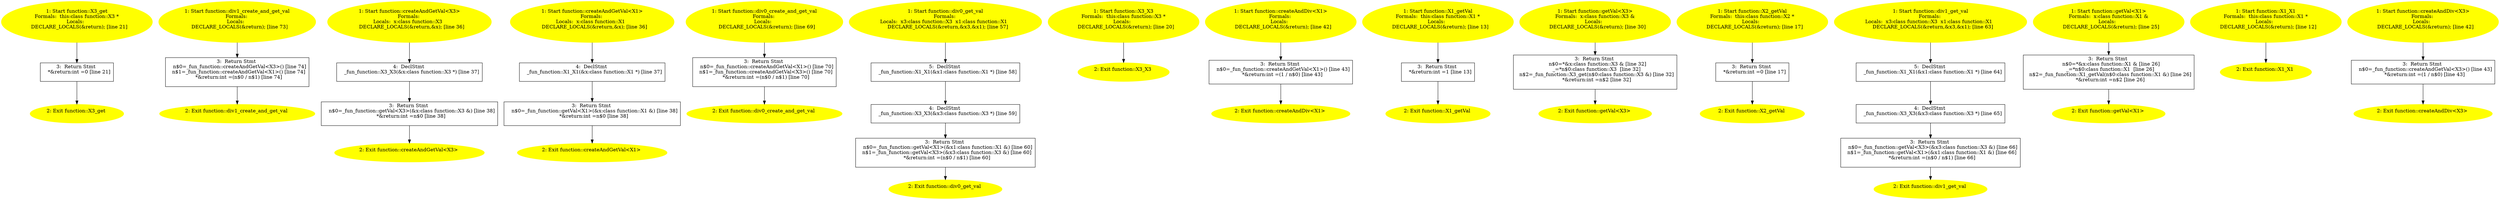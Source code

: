 /* @generated */
digraph iCFG {
"function::X3_get(_ZN8function2X33getEv).36ddcd58af5a86b9c0b85830a216fad3_3" [label="3:  Return Stmt \n   *&return:int =0 [line 21]\n " shape="box"]
	

	 "function::X3_get(_ZN8function2X33getEv).36ddcd58af5a86b9c0b85830a216fad3_3" -> "function::X3_get(_ZN8function2X33getEv).36ddcd58af5a86b9c0b85830a216fad3_2" ;
"function::X3_get(_ZN8function2X33getEv).36ddcd58af5a86b9c0b85830a216fad3_2" [label="2: Exit function::X3_get \n  " color=yellow style=filled]
	

"function::X3_get(_ZN8function2X33getEv).36ddcd58af5a86b9c0b85830a216fad3_1" [label="1: Start function::X3_get\nFormals:  this:class function::X3 *\nLocals:  \n   DECLARE_LOCALS(&return); [line 21]\n " color=yellow style=filled]
	

	 "function::X3_get(_ZN8function2X33getEv).36ddcd58af5a86b9c0b85830a216fad3_1" -> "function::X3_get(_ZN8function2X33getEv).36ddcd58af5a86b9c0b85830a216fad3_3" ;
"function::div1_create_and_get_val{d41d8cd98f00b204e9800998ecf8427e_ZN8function23div1_create_and_get_.196671f44f478621c0c5fce9d52e470d_3" [label="3:  Return Stmt \n   n$0=_fun_function::createAndGetVal<X3>() [line 74]\n  n$1=_fun_function::createAndGetVal<X1>() [line 74]\n  *&return:int =(n$0 / n$1) [line 74]\n " shape="box"]
	

	 "function::div1_create_and_get_val{d41d8cd98f00b204e9800998ecf8427e_ZN8function23div1_create_and_get_.196671f44f478621c0c5fce9d52e470d_3" -> "function::div1_create_and_get_val{d41d8cd98f00b204e9800998ecf8427e_ZN8function23div1_create_and_get_.196671f44f478621c0c5fce9d52e470d_2" ;
"function::div1_create_and_get_val{d41d8cd98f00b204e9800998ecf8427e_ZN8function23div1_create_and_get_.196671f44f478621c0c5fce9d52e470d_2" [label="2: Exit function::div1_create_and_get_val \n  " color=yellow style=filled]
	

"function::div1_create_and_get_val{d41d8cd98f00b204e9800998ecf8427e_ZN8function23div1_create_and_get_.196671f44f478621c0c5fce9d52e470d_1" [label="1: Start function::div1_create_and_get_val\nFormals: \nLocals:  \n   DECLARE_LOCALS(&return); [line 73]\n " color=yellow style=filled]
	

	 "function::div1_create_and_get_val{d41d8cd98f00b204e9800998ecf8427e_ZN8function23div1_create_and_get_.196671f44f478621c0c5fce9d52e470d_1" -> "function::div1_create_and_get_val{d41d8cd98f00b204e9800998ecf8427e_ZN8function23div1_create_and_get_.196671f44f478621c0c5fce9d52e470d_3" ;
"function::createAndGetVal<X3>{d41d8cd98f00b204e9800998ecf8427e_ZN8function15createAndGetValINS_2X3EE.63af77a93435d1c46d66bada1e53b609_4" [label="4:  DeclStmt \n   _fun_function::X3_X3(&x:class function::X3 *) [line 37]\n " shape="box"]
	

	 "function::createAndGetVal<X3>{d41d8cd98f00b204e9800998ecf8427e_ZN8function15createAndGetValINS_2X3EE.63af77a93435d1c46d66bada1e53b609_4" -> "function::createAndGetVal<X3>{d41d8cd98f00b204e9800998ecf8427e_ZN8function15createAndGetValINS_2X3EE.63af77a93435d1c46d66bada1e53b609_3" ;
"function::createAndGetVal<X3>{d41d8cd98f00b204e9800998ecf8427e_ZN8function15createAndGetValINS_2X3EE.63af77a93435d1c46d66bada1e53b609_3" [label="3:  Return Stmt \n   n$0=_fun_function::getVal<X3>(&x:class function::X3 &) [line 38]\n  *&return:int =n$0 [line 38]\n " shape="box"]
	

	 "function::createAndGetVal<X3>{d41d8cd98f00b204e9800998ecf8427e_ZN8function15createAndGetValINS_2X3EE.63af77a93435d1c46d66bada1e53b609_3" -> "function::createAndGetVal<X3>{d41d8cd98f00b204e9800998ecf8427e_ZN8function15createAndGetValINS_2X3EE.63af77a93435d1c46d66bada1e53b609_2" ;
"function::createAndGetVal<X3>{d41d8cd98f00b204e9800998ecf8427e_ZN8function15createAndGetValINS_2X3EE.63af77a93435d1c46d66bada1e53b609_2" [label="2: Exit function::createAndGetVal<X3> \n  " color=yellow style=filled]
	

"function::createAndGetVal<X3>{d41d8cd98f00b204e9800998ecf8427e_ZN8function15createAndGetValINS_2X3EE.63af77a93435d1c46d66bada1e53b609_1" [label="1: Start function::createAndGetVal<X3>\nFormals: \nLocals:  x:class function::X3  \n   DECLARE_LOCALS(&return,&x); [line 36]\n " color=yellow style=filled]
	

	 "function::createAndGetVal<X3>{d41d8cd98f00b204e9800998ecf8427e_ZN8function15createAndGetValINS_2X3EE.63af77a93435d1c46d66bada1e53b609_1" -> "function::createAndGetVal<X3>{d41d8cd98f00b204e9800998ecf8427e_ZN8function15createAndGetValINS_2X3EE.63af77a93435d1c46d66bada1e53b609_4" ;
"function::createAndGetVal<X1>{d41d8cd98f00b204e9800998ecf8427e_ZN8function15createAndGetValINS_2X1EE.72b32ba2c801b1fadf7af44dbf7cb2d2_4" [label="4:  DeclStmt \n   _fun_function::X1_X1(&x:class function::X1 *) [line 37]\n " shape="box"]
	

	 "function::createAndGetVal<X1>{d41d8cd98f00b204e9800998ecf8427e_ZN8function15createAndGetValINS_2X1EE.72b32ba2c801b1fadf7af44dbf7cb2d2_4" -> "function::createAndGetVal<X1>{d41d8cd98f00b204e9800998ecf8427e_ZN8function15createAndGetValINS_2X1EE.72b32ba2c801b1fadf7af44dbf7cb2d2_3" ;
"function::createAndGetVal<X1>{d41d8cd98f00b204e9800998ecf8427e_ZN8function15createAndGetValINS_2X1EE.72b32ba2c801b1fadf7af44dbf7cb2d2_3" [label="3:  Return Stmt \n   n$0=_fun_function::getVal<X1>(&x:class function::X1 &) [line 38]\n  *&return:int =n$0 [line 38]\n " shape="box"]
	

	 "function::createAndGetVal<X1>{d41d8cd98f00b204e9800998ecf8427e_ZN8function15createAndGetValINS_2X1EE.72b32ba2c801b1fadf7af44dbf7cb2d2_3" -> "function::createAndGetVal<X1>{d41d8cd98f00b204e9800998ecf8427e_ZN8function15createAndGetValINS_2X1EE.72b32ba2c801b1fadf7af44dbf7cb2d2_2" ;
"function::createAndGetVal<X1>{d41d8cd98f00b204e9800998ecf8427e_ZN8function15createAndGetValINS_2X1EE.72b32ba2c801b1fadf7af44dbf7cb2d2_2" [label="2: Exit function::createAndGetVal<X1> \n  " color=yellow style=filled]
	

"function::createAndGetVal<X1>{d41d8cd98f00b204e9800998ecf8427e_ZN8function15createAndGetValINS_2X1EE.72b32ba2c801b1fadf7af44dbf7cb2d2_1" [label="1: Start function::createAndGetVal<X1>\nFormals: \nLocals:  x:class function::X1  \n   DECLARE_LOCALS(&return,&x); [line 36]\n " color=yellow style=filled]
	

	 "function::createAndGetVal<X1>{d41d8cd98f00b204e9800998ecf8427e_ZN8function15createAndGetValINS_2X1EE.72b32ba2c801b1fadf7af44dbf7cb2d2_1" -> "function::createAndGetVal<X1>{d41d8cd98f00b204e9800998ecf8427e_ZN8function15createAndGetValINS_2X1EE.72b32ba2c801b1fadf7af44dbf7cb2d2_4" ;
"function::div0_create_and_get_val{d41d8cd98f00b204e9800998ecf8427e_ZN8function23div0_create_and_get_.28e59ca4d77f643eebc2ef038ba892be_3" [label="3:  Return Stmt \n   n$0=_fun_function::createAndGetVal<X1>() [line 70]\n  n$1=_fun_function::createAndGetVal<X3>() [line 70]\n  *&return:int =(n$0 / n$1) [line 70]\n " shape="box"]
	

	 "function::div0_create_and_get_val{d41d8cd98f00b204e9800998ecf8427e_ZN8function23div0_create_and_get_.28e59ca4d77f643eebc2ef038ba892be_3" -> "function::div0_create_and_get_val{d41d8cd98f00b204e9800998ecf8427e_ZN8function23div0_create_and_get_.28e59ca4d77f643eebc2ef038ba892be_2" ;
"function::div0_create_and_get_val{d41d8cd98f00b204e9800998ecf8427e_ZN8function23div0_create_and_get_.28e59ca4d77f643eebc2ef038ba892be_2" [label="2: Exit function::div0_create_and_get_val \n  " color=yellow style=filled]
	

"function::div0_create_and_get_val{d41d8cd98f00b204e9800998ecf8427e_ZN8function23div0_create_and_get_.28e59ca4d77f643eebc2ef038ba892be_1" [label="1: Start function::div0_create_and_get_val\nFormals: \nLocals:  \n   DECLARE_LOCALS(&return); [line 69]\n " color=yellow style=filled]
	

	 "function::div0_create_and_get_val{d41d8cd98f00b204e9800998ecf8427e_ZN8function23div0_create_and_get_.28e59ca4d77f643eebc2ef038ba892be_1" -> "function::div0_create_and_get_val{d41d8cd98f00b204e9800998ecf8427e_ZN8function23div0_create_and_get_.28e59ca4d77f643eebc2ef038ba892be_3" ;
"function::div0_get_val{d41d8cd98f00b204e9800998ecf8427e_ZN8function12div0_get_valEv}.5f9a22249598bb83d4e5a52d3e0f6561_5" [label="5:  DeclStmt \n   _fun_function::X1_X1(&x1:class function::X1 *) [line 58]\n " shape="box"]
	

	 "function::div0_get_val{d41d8cd98f00b204e9800998ecf8427e_ZN8function12div0_get_valEv}.5f9a22249598bb83d4e5a52d3e0f6561_5" -> "function::div0_get_val{d41d8cd98f00b204e9800998ecf8427e_ZN8function12div0_get_valEv}.5f9a22249598bb83d4e5a52d3e0f6561_4" ;
"function::div0_get_val{d41d8cd98f00b204e9800998ecf8427e_ZN8function12div0_get_valEv}.5f9a22249598bb83d4e5a52d3e0f6561_4" [label="4:  DeclStmt \n   _fun_function::X3_X3(&x3:class function::X3 *) [line 59]\n " shape="box"]
	

	 "function::div0_get_val{d41d8cd98f00b204e9800998ecf8427e_ZN8function12div0_get_valEv}.5f9a22249598bb83d4e5a52d3e0f6561_4" -> "function::div0_get_val{d41d8cd98f00b204e9800998ecf8427e_ZN8function12div0_get_valEv}.5f9a22249598bb83d4e5a52d3e0f6561_3" ;
"function::div0_get_val{d41d8cd98f00b204e9800998ecf8427e_ZN8function12div0_get_valEv}.5f9a22249598bb83d4e5a52d3e0f6561_3" [label="3:  Return Stmt \n   n$0=_fun_function::getVal<X1>(&x1:class function::X1 &) [line 60]\n  n$1=_fun_function::getVal<X3>(&x3:class function::X3 &) [line 60]\n  *&return:int =(n$0 / n$1) [line 60]\n " shape="box"]
	

	 "function::div0_get_val{d41d8cd98f00b204e9800998ecf8427e_ZN8function12div0_get_valEv}.5f9a22249598bb83d4e5a52d3e0f6561_3" -> "function::div0_get_val{d41d8cd98f00b204e9800998ecf8427e_ZN8function12div0_get_valEv}.5f9a22249598bb83d4e5a52d3e0f6561_2" ;
"function::div0_get_val{d41d8cd98f00b204e9800998ecf8427e_ZN8function12div0_get_valEv}.5f9a22249598bb83d4e5a52d3e0f6561_2" [label="2: Exit function::div0_get_val \n  " color=yellow style=filled]
	

"function::div0_get_val{d41d8cd98f00b204e9800998ecf8427e_ZN8function12div0_get_valEv}.5f9a22249598bb83d4e5a52d3e0f6561_1" [label="1: Start function::div0_get_val\nFormals: \nLocals:  x3:class function::X3  x1:class function::X1  \n   DECLARE_LOCALS(&return,&x3,&x1); [line 57]\n " color=yellow style=filled]
	

	 "function::div0_get_val{d41d8cd98f00b204e9800998ecf8427e_ZN8function12div0_get_valEv}.5f9a22249598bb83d4e5a52d3e0f6561_1" -> "function::div0_get_val{d41d8cd98f00b204e9800998ecf8427e_ZN8function12div0_get_valEv}.5f9a22249598bb83d4e5a52d3e0f6561_5" ;
"function::X3_X3{_ZN8function2X3C1Ev}.8dd5b7e648f6e1760b4365f3e42720db_2" [label="2: Exit function::X3_X3 \n  " color=yellow style=filled]
	

"function::X3_X3{_ZN8function2X3C1Ev}.8dd5b7e648f6e1760b4365f3e42720db_1" [label="1: Start function::X3_X3\nFormals:  this:class function::X3 *\nLocals:  \n   DECLARE_LOCALS(&return); [line 20]\n " color=yellow style=filled]
	

	 "function::X3_X3{_ZN8function2X3C1Ev}.8dd5b7e648f6e1760b4365f3e42720db_1" -> "function::X3_X3{_ZN8function2X3C1Ev}.8dd5b7e648f6e1760b4365f3e42720db_2" ;
"function::createAndDiv<X1>{d41d8cd98f00b204e9800998ecf8427e_ZN8function12createAndDivINS_2X1EEEiv}.d6152111f53dea444f73eff8f799b058_3" [label="3:  Return Stmt \n   n$0=_fun_function::createAndGetVal<X1>() [line 43]\n  *&return:int =(1 / n$0) [line 43]\n " shape="box"]
	

	 "function::createAndDiv<X1>{d41d8cd98f00b204e9800998ecf8427e_ZN8function12createAndDivINS_2X1EEEiv}.d6152111f53dea444f73eff8f799b058_3" -> "function::createAndDiv<X1>{d41d8cd98f00b204e9800998ecf8427e_ZN8function12createAndDivINS_2X1EEEiv}.d6152111f53dea444f73eff8f799b058_2" ;
"function::createAndDiv<X1>{d41d8cd98f00b204e9800998ecf8427e_ZN8function12createAndDivINS_2X1EEEiv}.d6152111f53dea444f73eff8f799b058_2" [label="2: Exit function::createAndDiv<X1> \n  " color=yellow style=filled]
	

"function::createAndDiv<X1>{d41d8cd98f00b204e9800998ecf8427e_ZN8function12createAndDivINS_2X1EEEiv}.d6152111f53dea444f73eff8f799b058_1" [label="1: Start function::createAndDiv<X1>\nFormals: \nLocals:  \n   DECLARE_LOCALS(&return); [line 42]\n " color=yellow style=filled]
	

	 "function::createAndDiv<X1>{d41d8cd98f00b204e9800998ecf8427e_ZN8function12createAndDivINS_2X1EEEiv}.d6152111f53dea444f73eff8f799b058_1" -> "function::createAndDiv<X1>{d41d8cd98f00b204e9800998ecf8427e_ZN8function12createAndDivINS_2X1EEEiv}.d6152111f53dea444f73eff8f799b058_3" ;
"function::X1_getVal(_ZN8function2X16getValEv).e9f63e9946adfb180c8a1aa70b5f67be_3" [label="3:  Return Stmt \n   *&return:int =1 [line 13]\n " shape="box"]
	

	 "function::X1_getVal(_ZN8function2X16getValEv).e9f63e9946adfb180c8a1aa70b5f67be_3" -> "function::X1_getVal(_ZN8function2X16getValEv).e9f63e9946adfb180c8a1aa70b5f67be_2" ;
"function::X1_getVal(_ZN8function2X16getValEv).e9f63e9946adfb180c8a1aa70b5f67be_2" [label="2: Exit function::X1_getVal \n  " color=yellow style=filled]
	

"function::X1_getVal(_ZN8function2X16getValEv).e9f63e9946adfb180c8a1aa70b5f67be_1" [label="1: Start function::X1_getVal\nFormals:  this:class function::X1 *\nLocals:  \n   DECLARE_LOCALS(&return); [line 13]\n " color=yellow style=filled]
	

	 "function::X1_getVal(_ZN8function2X16getValEv).e9f63e9946adfb180c8a1aa70b5f67be_1" -> "function::X1_getVal(_ZN8function2X16getValEv).e9f63e9946adfb180c8a1aa70b5f67be_3" ;
"function::getVal<X3>{d41d8cd98f00b204e9800998ecf8427e_ZN8function6getValINS_2X3EEEiRT_}.2c1638059f708e038669a56ed439a868_3" [label="3:  Return Stmt \n   n$0=*&x:class function::X3 & [line 32]\n  _=*n$0:class function::X3  [line 32]\n  n$2=_fun_function::X3_get(n$0:class function::X3 &) [line 32]\n  *&return:int =n$2 [line 32]\n " shape="box"]
	

	 "function::getVal<X3>{d41d8cd98f00b204e9800998ecf8427e_ZN8function6getValINS_2X3EEEiRT_}.2c1638059f708e038669a56ed439a868_3" -> "function::getVal<X3>{d41d8cd98f00b204e9800998ecf8427e_ZN8function6getValINS_2X3EEEiRT_}.2c1638059f708e038669a56ed439a868_2" ;
"function::getVal<X3>{d41d8cd98f00b204e9800998ecf8427e_ZN8function6getValINS_2X3EEEiRT_}.2c1638059f708e038669a56ed439a868_2" [label="2: Exit function::getVal<X3> \n  " color=yellow style=filled]
	

"function::getVal<X3>{d41d8cd98f00b204e9800998ecf8427e_ZN8function6getValINS_2X3EEEiRT_}.2c1638059f708e038669a56ed439a868_1" [label="1: Start function::getVal<X3>\nFormals:  x:class function::X3 &\nLocals:  \n   DECLARE_LOCALS(&return); [line 30]\n " color=yellow style=filled]
	

	 "function::getVal<X3>{d41d8cd98f00b204e9800998ecf8427e_ZN8function6getValINS_2X3EEEiRT_}.2c1638059f708e038669a56ed439a868_1" -> "function::getVal<X3>{d41d8cd98f00b204e9800998ecf8427e_ZN8function6getValINS_2X3EEEiRT_}.2c1638059f708e038669a56ed439a868_3" ;
"function::X2_getVal(_ZN8function2X26getValEv).08a78a7624b8c528a9115d6545ca7d87_3" [label="3:  Return Stmt \n   *&return:int =0 [line 17]\n " shape="box"]
	

	 "function::X2_getVal(_ZN8function2X26getValEv).08a78a7624b8c528a9115d6545ca7d87_3" -> "function::X2_getVal(_ZN8function2X26getValEv).08a78a7624b8c528a9115d6545ca7d87_2" ;
"function::X2_getVal(_ZN8function2X26getValEv).08a78a7624b8c528a9115d6545ca7d87_2" [label="2: Exit function::X2_getVal \n  " color=yellow style=filled]
	

"function::X2_getVal(_ZN8function2X26getValEv).08a78a7624b8c528a9115d6545ca7d87_1" [label="1: Start function::X2_getVal\nFormals:  this:class function::X2 *\nLocals:  \n   DECLARE_LOCALS(&return); [line 17]\n " color=yellow style=filled]
	

	 "function::X2_getVal(_ZN8function2X26getValEv).08a78a7624b8c528a9115d6545ca7d87_1" -> "function::X2_getVal(_ZN8function2X26getValEv).08a78a7624b8c528a9115d6545ca7d87_3" ;
"function::div1_get_val{d41d8cd98f00b204e9800998ecf8427e_ZN8function12div1_get_valEv}.0893885c4d68df45bb6a2173025afb22_5" [label="5:  DeclStmt \n   _fun_function::X1_X1(&x1:class function::X1 *) [line 64]\n " shape="box"]
	

	 "function::div1_get_val{d41d8cd98f00b204e9800998ecf8427e_ZN8function12div1_get_valEv}.0893885c4d68df45bb6a2173025afb22_5" -> "function::div1_get_val{d41d8cd98f00b204e9800998ecf8427e_ZN8function12div1_get_valEv}.0893885c4d68df45bb6a2173025afb22_4" ;
"function::div1_get_val{d41d8cd98f00b204e9800998ecf8427e_ZN8function12div1_get_valEv}.0893885c4d68df45bb6a2173025afb22_4" [label="4:  DeclStmt \n   _fun_function::X3_X3(&x3:class function::X3 *) [line 65]\n " shape="box"]
	

	 "function::div1_get_val{d41d8cd98f00b204e9800998ecf8427e_ZN8function12div1_get_valEv}.0893885c4d68df45bb6a2173025afb22_4" -> "function::div1_get_val{d41d8cd98f00b204e9800998ecf8427e_ZN8function12div1_get_valEv}.0893885c4d68df45bb6a2173025afb22_3" ;
"function::div1_get_val{d41d8cd98f00b204e9800998ecf8427e_ZN8function12div1_get_valEv}.0893885c4d68df45bb6a2173025afb22_3" [label="3:  Return Stmt \n   n$0=_fun_function::getVal<X3>(&x3:class function::X3 &) [line 66]\n  n$1=_fun_function::getVal<X1>(&x1:class function::X1 &) [line 66]\n  *&return:int =(n$0 / n$1) [line 66]\n " shape="box"]
	

	 "function::div1_get_val{d41d8cd98f00b204e9800998ecf8427e_ZN8function12div1_get_valEv}.0893885c4d68df45bb6a2173025afb22_3" -> "function::div1_get_val{d41d8cd98f00b204e9800998ecf8427e_ZN8function12div1_get_valEv}.0893885c4d68df45bb6a2173025afb22_2" ;
"function::div1_get_val{d41d8cd98f00b204e9800998ecf8427e_ZN8function12div1_get_valEv}.0893885c4d68df45bb6a2173025afb22_2" [label="2: Exit function::div1_get_val \n  " color=yellow style=filled]
	

"function::div1_get_val{d41d8cd98f00b204e9800998ecf8427e_ZN8function12div1_get_valEv}.0893885c4d68df45bb6a2173025afb22_1" [label="1: Start function::div1_get_val\nFormals: \nLocals:  x3:class function::X3  x1:class function::X1  \n   DECLARE_LOCALS(&return,&x3,&x1); [line 63]\n " color=yellow style=filled]
	

	 "function::div1_get_val{d41d8cd98f00b204e9800998ecf8427e_ZN8function12div1_get_valEv}.0893885c4d68df45bb6a2173025afb22_1" -> "function::div1_get_val{d41d8cd98f00b204e9800998ecf8427e_ZN8function12div1_get_valEv}.0893885c4d68df45bb6a2173025afb22_5" ;
"function::getVal<X1>{d41d8cd98f00b204e9800998ecf8427e_ZN8function6getValINS_2X1EEEiRT_}.74c27739e8cb13470b8ad4edd34019b5_3" [label="3:  Return Stmt \n   n$0=*&x:class function::X1 & [line 26]\n  _=*n$0:class function::X1  [line 26]\n  n$2=_fun_function::X1_getVal(n$0:class function::X1 &) [line 26]\n  *&return:int =n$2 [line 26]\n " shape="box"]
	

	 "function::getVal<X1>{d41d8cd98f00b204e9800998ecf8427e_ZN8function6getValINS_2X1EEEiRT_}.74c27739e8cb13470b8ad4edd34019b5_3" -> "function::getVal<X1>{d41d8cd98f00b204e9800998ecf8427e_ZN8function6getValINS_2X1EEEiRT_}.74c27739e8cb13470b8ad4edd34019b5_2" ;
"function::getVal<X1>{d41d8cd98f00b204e9800998ecf8427e_ZN8function6getValINS_2X1EEEiRT_}.74c27739e8cb13470b8ad4edd34019b5_2" [label="2: Exit function::getVal<X1> \n  " color=yellow style=filled]
	

"function::getVal<X1>{d41d8cd98f00b204e9800998ecf8427e_ZN8function6getValINS_2X1EEEiRT_}.74c27739e8cb13470b8ad4edd34019b5_1" [label="1: Start function::getVal<X1>\nFormals:  x:class function::X1 &\nLocals:  \n   DECLARE_LOCALS(&return); [line 25]\n " color=yellow style=filled]
	

	 "function::getVal<X1>{d41d8cd98f00b204e9800998ecf8427e_ZN8function6getValINS_2X1EEEiRT_}.74c27739e8cb13470b8ad4edd34019b5_1" -> "function::getVal<X1>{d41d8cd98f00b204e9800998ecf8427e_ZN8function6getValINS_2X1EEEiRT_}.74c27739e8cb13470b8ad4edd34019b5_3" ;
"function::X1_X1{_ZN8function2X1C1Ev}.2af0b35268d3226ea8d5932e7ebc85b9_2" [label="2: Exit function::X1_X1 \n  " color=yellow style=filled]
	

"function::X1_X1{_ZN8function2X1C1Ev}.2af0b35268d3226ea8d5932e7ebc85b9_1" [label="1: Start function::X1_X1\nFormals:  this:class function::X1 *\nLocals:  \n   DECLARE_LOCALS(&return); [line 12]\n " color=yellow style=filled]
	

	 "function::X1_X1{_ZN8function2X1C1Ev}.2af0b35268d3226ea8d5932e7ebc85b9_1" -> "function::X1_X1{_ZN8function2X1C1Ev}.2af0b35268d3226ea8d5932e7ebc85b9_2" ;
"function::createAndDiv<X3>{d41d8cd98f00b204e9800998ecf8427e_ZN8function12createAndDivINS_2X3EEEiv}.8c98e792f12fc95b93d3d09a56f0fa20_3" [label="3:  Return Stmt \n   n$0=_fun_function::createAndGetVal<X3>() [line 43]\n  *&return:int =(1 / n$0) [line 43]\n " shape="box"]
	

	 "function::createAndDiv<X3>{d41d8cd98f00b204e9800998ecf8427e_ZN8function12createAndDivINS_2X3EEEiv}.8c98e792f12fc95b93d3d09a56f0fa20_3" -> "function::createAndDiv<X3>{d41d8cd98f00b204e9800998ecf8427e_ZN8function12createAndDivINS_2X3EEEiv}.8c98e792f12fc95b93d3d09a56f0fa20_2" ;
"function::createAndDiv<X3>{d41d8cd98f00b204e9800998ecf8427e_ZN8function12createAndDivINS_2X3EEEiv}.8c98e792f12fc95b93d3d09a56f0fa20_2" [label="2: Exit function::createAndDiv<X3> \n  " color=yellow style=filled]
	

"function::createAndDiv<X3>{d41d8cd98f00b204e9800998ecf8427e_ZN8function12createAndDivINS_2X3EEEiv}.8c98e792f12fc95b93d3d09a56f0fa20_1" [label="1: Start function::createAndDiv<X3>\nFormals: \nLocals:  \n   DECLARE_LOCALS(&return); [line 42]\n " color=yellow style=filled]
	

	 "function::createAndDiv<X3>{d41d8cd98f00b204e9800998ecf8427e_ZN8function12createAndDivINS_2X3EEEiv}.8c98e792f12fc95b93d3d09a56f0fa20_1" -> "function::createAndDiv<X3>{d41d8cd98f00b204e9800998ecf8427e_ZN8function12createAndDivINS_2X3EEEiv}.8c98e792f12fc95b93d3d09a56f0fa20_3" ;
}
